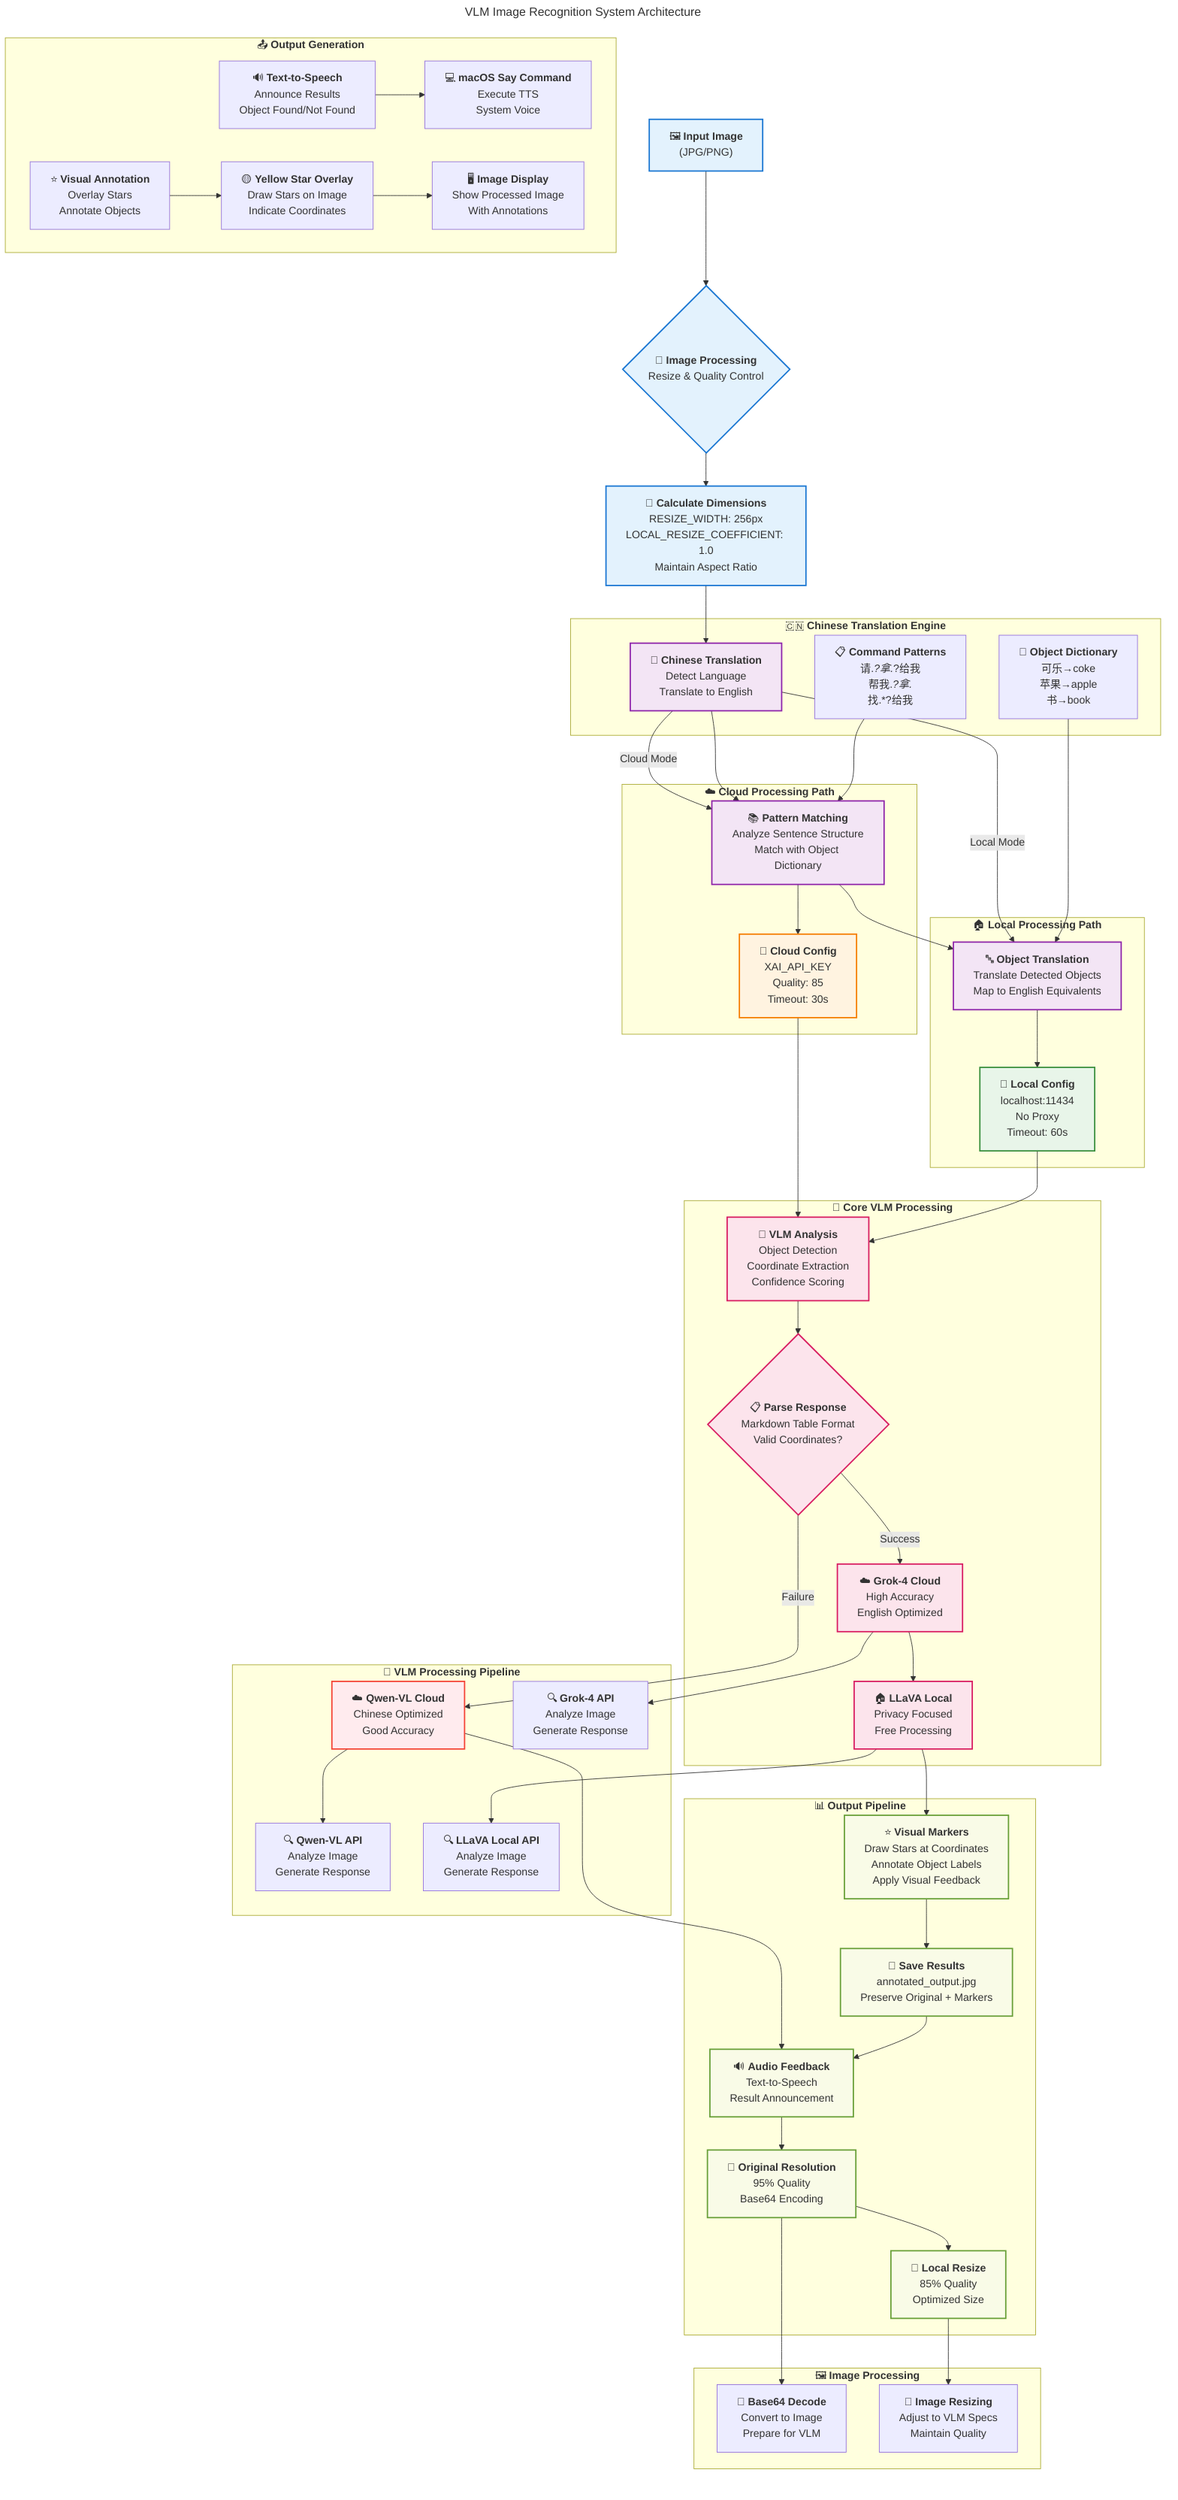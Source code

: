 ---
title: VLM Image Recognition System Architecture
---
flowchart TD
    %% Input Layer
    A["`🖼️ **Input Image**
    (JPG/PNG)`"] --> B{"`📏 **Image Processing**
    Resize & Quality Control`"}
    
    %% Image Processing
    B --> C["`📐 **Calculate Dimensions**
    RESIZE_WIDTH: 256px
    LOCAL_RESIZE_COEFFICIENT: 1.0
    Maintain Aspect Ratio`"]
    
    %% Mode Selection
    C --> D{"`⚙️ **Processing Mode**
    --local flag?`"}
    
    %% Cloud Path
    D -->|Cloud Mode| E["`☁️ **X.AI Grok-4 VLM**
    API Endpoint
    Vision Analysis`"]
    
    %% Local Path
    D -->|Local Mode| F["`🏠 **Ollama LLaVA**
    Local Processing
    Proxy Bypass`"]
    
    %% API Configuration
    E --> G["`🔑 **Cloud Config**
    XAI_API_KEY
    Quality: 85
    Timeout: 30s`"]
    
    F --> H["`🔧 **Local Config**
    localhost:11434
    No Proxy
    Timeout: 60s`"]
    
    %% Processing
    G --> I["`🧠 **VLM Analysis**
    Object Detection
    Coordinate Extraction
    Confidence Scoring`"]
    
    H --> I
    
    %% Response Processing
    I --> J{"`📋 **Parse Response**
    Markdown Table Format
    Valid Coordinates?`"}
    
    J -->|Success| K["`✅ **Object Detection**
    Extract H,V Coordinates
    Parse Object Labels
    Calculate Confidence`"]
    
    J -->|Failure| L["`❌ **Error Handling**
    Log Parsing Error
    Generate Fallback Response`"]
    
    %% Coordinate Processing
    K --> M["`📍 **Coordinate Scaling**
    Scale from Processed to Original
    Maintain Aspect Ratio
    Dynamic Resolution Mapping`"]
    
    %% Visualization
    M --> N["`⭐ **Visual Markers**
    Draw Stars at Coordinates
    Annotate Object Labels
    Apply Visual Feedback`"]
    
    %% Output Generation
    N --> O["`💾 **Save Results**
    annotated_output.jpg
    Preserve Original + Markers`"]
    
    L --> P["`🔊 **Audio Feedback**
    Text-to-Speech
    Result Announcement`"]
    
    O --> P
    
    %% Logging
    P --> Q["`📝 **Comprehensive Logging**
    Timing Information
    Detection Results
    Error Tracking`"]
    
    %% Final Output
    Q --> R["`📤 **Output Complete**
    Console Results
    Annotated Image
    Audio Confirmation`"]

    %% Subgraph for Cloud Processing
    subgraph Cloud ["`☁️ **Cloud Processing Path**`"]
        E
        G
    end
    
    %% Subgraph for Local Processing
    subgraph Local ["`🏠 **Local Processing Path**`"]
        F
        H
    end
    
    %% Subgraph for Core Processing
    subgraph Core ["`🎯 **Core VLM Processing**`"]
        I
        J
        K
        M
    end
    
    %% Subgraph for Output Pipeline
    subgraph Output ["`📊 **Output Pipeline**`"]
        N
        O
        P
        Q
        R
    end

    %% Chinese Translation Engine
    subgraph Chinese_Translation_Engine ["`🇨🇳 **Chinese Translation Engine**`"]
        D["`🔄 **Chinese Translation**
    Detect Language
    Translate to English`"]
        E["`📚 **Pattern Matching**
    Analyze Sentence Structure
    Match with Object Dictionary`"]
        F["`🔤 **Object Translation**
    Translate Detected Objects
    Map to English Equivalents`"]
        
        II["`📋 **Command Patterns**
    请.*?拿.*?给我
    帮我.*?拿.*
    找.*?给我`"]
        
        JJ["`📖 **Object Dictionary**
    可乐→coke
    苹果→apple
    书→book`"]
        
        D --> E
        E --> F
        II --> E
        JJ --> F
    end
    
    %% VLM Processing Pipeline
    subgraph VLM_Processing_Pipeline ["`🚀 **VLM Processing Pipeline**`"]
        K["`☁️ **Grok-4 Cloud**
    High Accuracy
    English Optimized`"]
        L["`☁️ **Qwen-VL Cloud**
    Chinese Optimized
    Good Accuracy`"]
        M["`🏠 **LLaVA Local**
    Privacy Focused
    Free Processing`"]
        
        FF["`🔍 **Grok-4 API**
    Analyze Image
    Generate Response`"]
        GG["`🔍 **Qwen-VL API**
    Analyze Image
    Generate Response`"]
        HH["`🔍 **LLaVA Local API**
    Analyze Image
    Generate Response`"]
        
        K --> FF
        L --> GG
        M --> HH
    end
    
    %% Image Processing
    subgraph Image_Processing ["`🖼️ **Image Processing**`"]
        Q["`📐 **Original Resolution**
    95% Quality
    Base64 Encoding`"]
        R["`📏 **Local Resize**
    85% Quality
    Optimized Size`"]
        
        KK["`🔄 **Base64 Decode**
    Convert to Image
    Prepare for VLM`"]
        LL["`📏 **Image Resizing**
    Adjust to VLM Specs
    Maintain Quality`"]
        
        Q --> KK
        R --> LL
    end
    
    %% Output Generation
    subgraph Output_Generation ["`📤 **Output Generation**`"]
        AA["`🔊 **Text-to-Speech**
    Announce Results
    Object Found/Not Found`"]
        BB["`⭐ **Visual Annotation**
    Overlay Stars
    Annotate Objects`"]
        CC["`💻 **macOS Say Command**
    Execute TTS
    System Voice`"]
        DD["`🟡 **Yellow Star Overlay**
    Draw Stars on Image
    Indicate Coordinates`"]
        EE["`🖥️ **Image Display**
    Show Processed Image
    With Annotations`"]
        
        AA --> CC
        BB --> DD
        DD --> EE
    end
    
    %% Styling
    classDef input fill:#e3f2fd,stroke:#1976d2,stroke-width:2px
    classDef processing fill:#f3e5f5,stroke:#8e24aa,stroke-width:2px
    classDef cloud fill:#fff3e0,stroke:#f57c00,stroke-width:2px
    classDef local fill:#e8f5e9,stroke:#388e3c,stroke-width:2px
    classDef core fill:#fce4ec,stroke:#d81b60,stroke-width:2px
    classDef output fill:#f9fbe7,stroke:#689f38,stroke-width:2px
    classDef error fill:#ffebee,stroke:#f44336,stroke-width:2px
    
    class A,B,C input
    class D,E,F processing
    class G cloud
    class H local
    class I,J,K,M core
    class N,O,P,Q,R output
    class L error